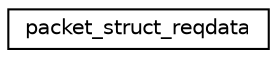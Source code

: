 digraph "Graphical Class Hierarchy"
{
 // INTERACTIVE_SVG=YES
  edge [fontname="Helvetica",fontsize="10",labelfontname="Helvetica",labelfontsize="10"];
  node [fontname="Helvetica",fontsize="10",shape=record];
  rankdir="LR";
  Node0 [label="packet_struct_reqdata",height=0.2,width=0.4,color="black", fillcolor="white", style="filled",URL="$structpacket__struct__reqdata.html"];
}
